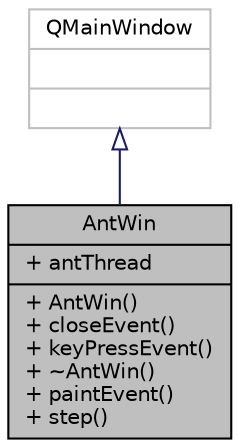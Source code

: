 digraph "AntWin"
{
  edge [fontname="Helvetica",fontsize="10",labelfontname="Helvetica",labelfontsize="10"];
  node [fontname="Helvetica",fontsize="10",shape=record];
  Node0 [label="{AntWin\n|+ antThread\l|+ AntWin()\l+ closeEvent()\l+ keyPressEvent()\l+ ~AntWin()\l+ paintEvent()\l+ step()\l}",height=0.2,width=0.4,color="black", fillcolor="grey75", style="filled", fontcolor="black"];
  Node1 -> Node0 [dir="back",color="midnightblue",fontsize="10",style="solid",arrowtail="onormal"];
  Node1 [label="{QMainWindow\n||}",height=0.2,width=0.4,color="grey75", fillcolor="white", style="filled"];
}
